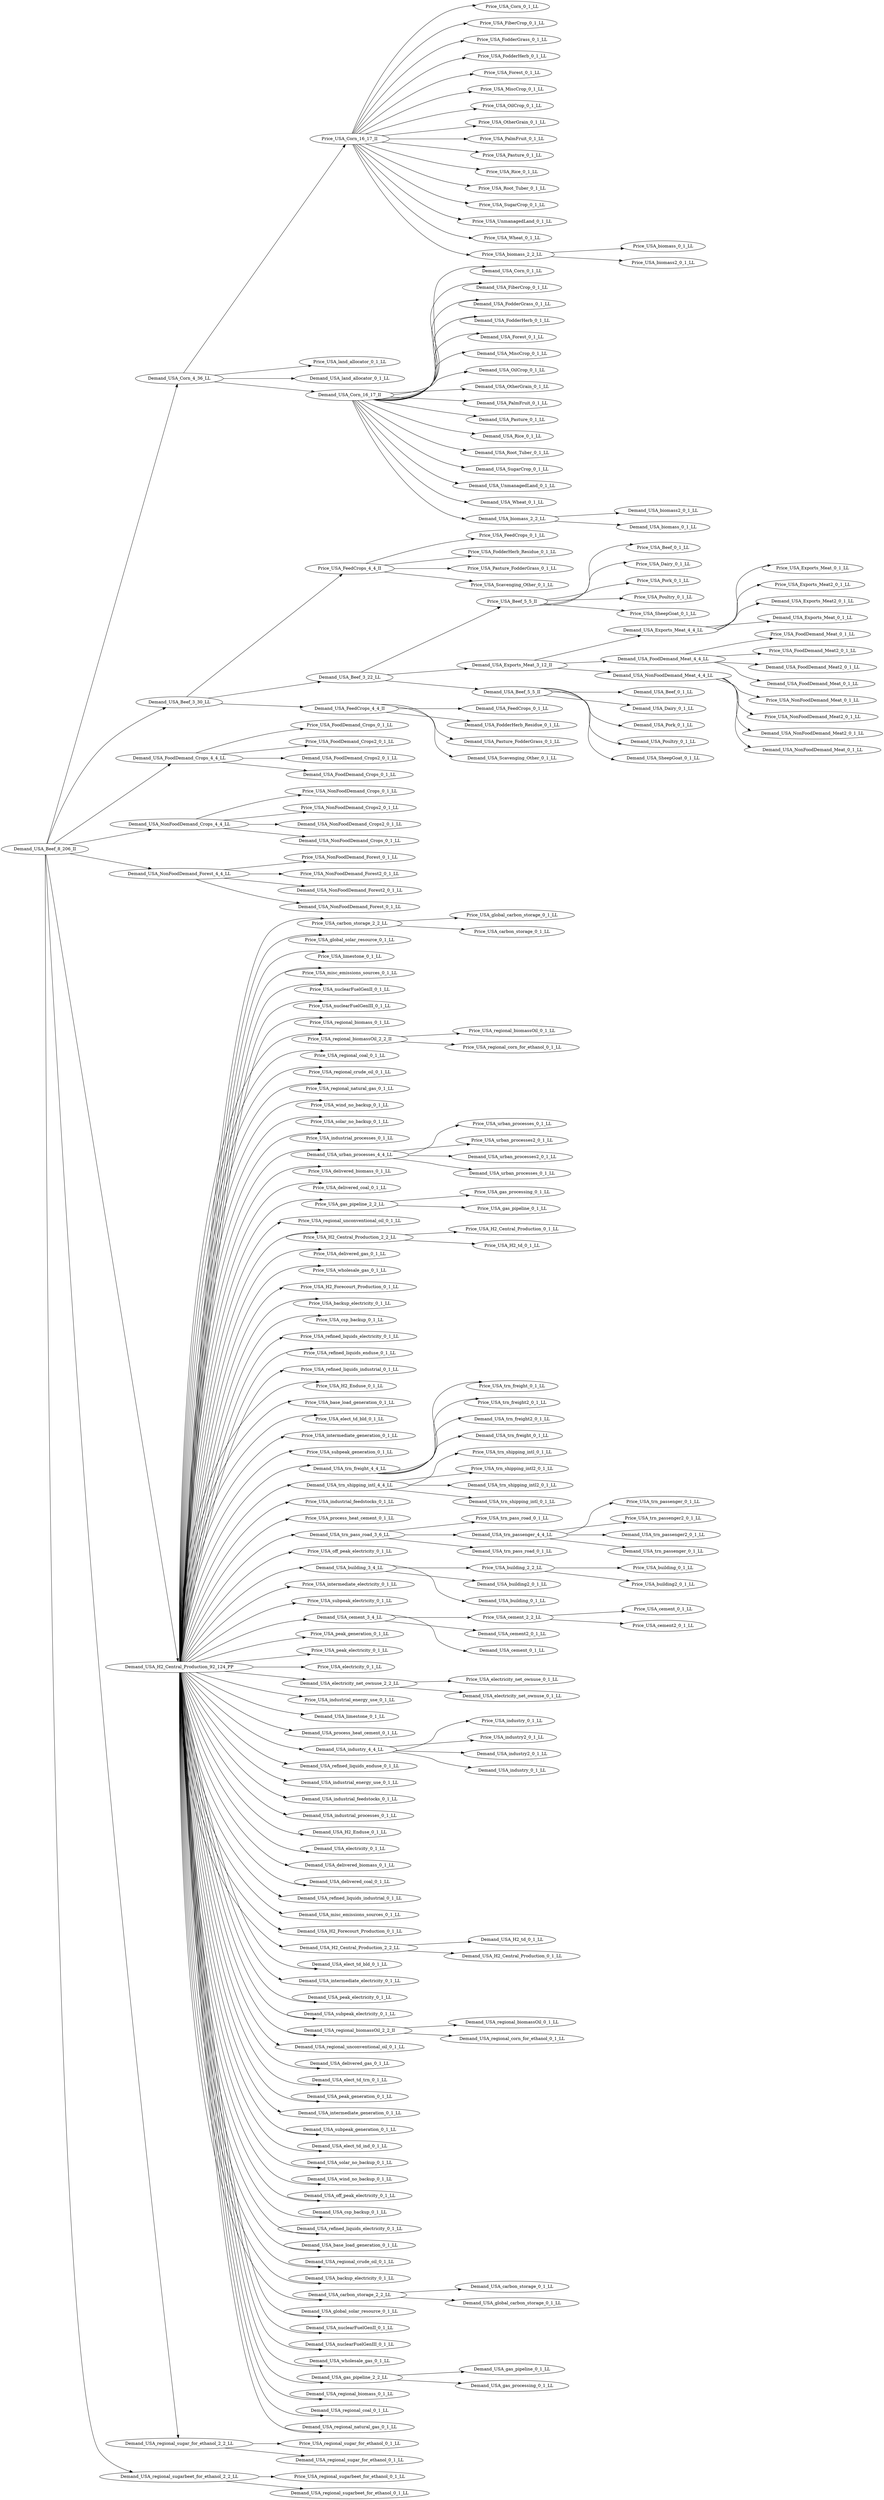 digraph ClanTree {
rankdir=LR
Demand_USA_Beef_8_206_II -> Demand_USA_Corn_4_36_LL;
Demand_USA_Corn_4_36_LL -> Price_USA_Corn_16_17_II;
Price_USA_Corn_16_17_II -> Price_USA_Corn_0_1_LL;
Price_USA_Corn_16_17_II -> Price_USA_FiberCrop_0_1_LL;
Price_USA_Corn_16_17_II -> Price_USA_FodderGrass_0_1_LL;
Price_USA_Corn_16_17_II -> Price_USA_FodderHerb_0_1_LL;
Price_USA_Corn_16_17_II -> Price_USA_Forest_0_1_LL;
Price_USA_Corn_16_17_II -> Price_USA_MiscCrop_0_1_LL;
Price_USA_Corn_16_17_II -> Price_USA_OilCrop_0_1_LL;
Price_USA_Corn_16_17_II -> Price_USA_OtherGrain_0_1_LL;
Price_USA_Corn_16_17_II -> Price_USA_PalmFruit_0_1_LL;
Price_USA_Corn_16_17_II -> Price_USA_Pasture_0_1_LL;
Price_USA_Corn_16_17_II -> Price_USA_Rice_0_1_LL;
Price_USA_Corn_16_17_II -> Price_USA_Root_Tuber_0_1_LL;
Price_USA_Corn_16_17_II -> Price_USA_SugarCrop_0_1_LL;
Price_USA_Corn_16_17_II -> Price_USA_UnmanagedLand_0_1_LL;
Price_USA_Corn_16_17_II -> Price_USA_Wheat_0_1_LL;
Price_USA_Corn_16_17_II -> Price_USA_biomass_2_2_LL;
Price_USA_biomass_2_2_LL -> Price_USA_biomass_0_1_LL;
Price_USA_biomass_2_2_LL -> Price_USA_biomass2_0_1_LL;
Demand_USA_Corn_4_36_LL -> Price_USA_land_allocator_0_1_LL;
Demand_USA_Corn_4_36_LL -> Demand_USA_land_allocator_0_1_LL;
Demand_USA_Corn_4_36_LL -> Demand_USA_Corn_16_17_II;
Demand_USA_Corn_16_17_II -> Demand_USA_Corn_0_1_LL;
Demand_USA_Corn_16_17_II -> Demand_USA_FiberCrop_0_1_LL;
Demand_USA_Corn_16_17_II -> Demand_USA_FodderGrass_0_1_LL;
Demand_USA_Corn_16_17_II -> Demand_USA_FodderHerb_0_1_LL;
Demand_USA_Corn_16_17_II -> Demand_USA_Forest_0_1_LL;
Demand_USA_Corn_16_17_II -> Demand_USA_MiscCrop_0_1_LL;
Demand_USA_Corn_16_17_II -> Demand_USA_OilCrop_0_1_LL;
Demand_USA_Corn_16_17_II -> Demand_USA_OtherGrain_0_1_LL;
Demand_USA_Corn_16_17_II -> Demand_USA_PalmFruit_0_1_LL;
Demand_USA_Corn_16_17_II -> Demand_USA_Pasture_0_1_LL;
Demand_USA_Corn_16_17_II -> Demand_USA_Rice_0_1_LL;
Demand_USA_Corn_16_17_II -> Demand_USA_Root_Tuber_0_1_LL;
Demand_USA_Corn_16_17_II -> Demand_USA_SugarCrop_0_1_LL;
Demand_USA_Corn_16_17_II -> Demand_USA_UnmanagedLand_0_1_LL;
Demand_USA_Corn_16_17_II -> Demand_USA_Wheat_0_1_LL;
Demand_USA_Corn_16_17_II -> Demand_USA_biomass_2_2_LL;
Demand_USA_biomass_2_2_LL -> Demand_USA_biomass2_0_1_LL;
Demand_USA_biomass_2_2_LL -> Demand_USA_biomass_0_1_LL;
Demand_USA_Beef_8_206_II -> Demand_USA_Beef_3_30_LL;
Demand_USA_Beef_3_30_LL -> Price_USA_FeedCrops_4_4_II;
Price_USA_FeedCrops_4_4_II -> Price_USA_FeedCrops_0_1_LL;
Price_USA_FeedCrops_4_4_II -> Price_USA_FodderHerb_Residue_0_1_LL;
Price_USA_FeedCrops_4_4_II -> Price_USA_Pasture_FodderGrass_0_1_LL;
Price_USA_FeedCrops_4_4_II -> Price_USA_Scavenging_Other_0_1_LL;
Demand_USA_Beef_3_30_LL -> Demand_USA_Beef_3_22_LL;
Demand_USA_Beef_3_22_LL -> Price_USA_Beef_5_5_II;
Price_USA_Beef_5_5_II -> Price_USA_Beef_0_1_LL;
Price_USA_Beef_5_5_II -> Price_USA_Dairy_0_1_LL;
Price_USA_Beef_5_5_II -> Price_USA_Pork_0_1_LL;
Price_USA_Beef_5_5_II -> Price_USA_Poultry_0_1_LL;
Price_USA_Beef_5_5_II -> Price_USA_SheepGoat_0_1_LL;
Demand_USA_Beef_3_22_LL -> Demand_USA_Exports_Meat_3_12_II;
Demand_USA_Exports_Meat_3_12_II -> Demand_USA_Exports_Meat_4_4_LL;
Demand_USA_Exports_Meat_4_4_LL -> Price_USA_Exports_Meat_0_1_LL;
Demand_USA_Exports_Meat_4_4_LL -> Price_USA_Exports_Meat2_0_1_LL;
Demand_USA_Exports_Meat_4_4_LL -> Demand_USA_Exports_Meat2_0_1_LL;
Demand_USA_Exports_Meat_4_4_LL -> Demand_USA_Exports_Meat_0_1_LL;
Demand_USA_Exports_Meat_3_12_II -> Demand_USA_FoodDemand_Meat_4_4_LL;
Demand_USA_FoodDemand_Meat_4_4_LL -> Price_USA_FoodDemand_Meat_0_1_LL;
Demand_USA_FoodDemand_Meat_4_4_LL -> Price_USA_FoodDemand_Meat2_0_1_LL;
Demand_USA_FoodDemand_Meat_4_4_LL -> Demand_USA_FoodDemand_Meat2_0_1_LL;
Demand_USA_FoodDemand_Meat_4_4_LL -> Demand_USA_FoodDemand_Meat_0_1_LL;
Demand_USA_Exports_Meat_3_12_II -> Demand_USA_NonFoodDemand_Meat_4_4_LL;
Demand_USA_NonFoodDemand_Meat_4_4_LL -> Price_USA_NonFoodDemand_Meat_0_1_LL;
Demand_USA_NonFoodDemand_Meat_4_4_LL -> Price_USA_NonFoodDemand_Meat2_0_1_LL;
Demand_USA_NonFoodDemand_Meat_4_4_LL -> Demand_USA_NonFoodDemand_Meat2_0_1_LL;
Demand_USA_NonFoodDemand_Meat_4_4_LL -> Demand_USA_NonFoodDemand_Meat_0_1_LL;
Demand_USA_Beef_3_22_LL -> Demand_USA_Beef_5_5_II;
Demand_USA_Beef_5_5_II -> Demand_USA_Beef_0_1_LL;
Demand_USA_Beef_5_5_II -> Demand_USA_Dairy_0_1_LL;
Demand_USA_Beef_5_5_II -> Demand_USA_Pork_0_1_LL;
Demand_USA_Beef_5_5_II -> Demand_USA_Poultry_0_1_LL;
Demand_USA_Beef_5_5_II -> Demand_USA_SheepGoat_0_1_LL;
Demand_USA_Beef_3_30_LL -> Demand_USA_FeedCrops_4_4_II;
Demand_USA_FeedCrops_4_4_II -> Demand_USA_FeedCrops_0_1_LL;
Demand_USA_FeedCrops_4_4_II -> Demand_USA_FodderHerb_Residue_0_1_LL;
Demand_USA_FeedCrops_4_4_II -> Demand_USA_Pasture_FodderGrass_0_1_LL;
Demand_USA_FeedCrops_4_4_II -> Demand_USA_Scavenging_Other_0_1_LL;
Demand_USA_Beef_8_206_II -> Demand_USA_FoodDemand_Crops_4_4_LL;
Demand_USA_FoodDemand_Crops_4_4_LL -> Price_USA_FoodDemand_Crops_0_1_LL;
Demand_USA_FoodDemand_Crops_4_4_LL -> Price_USA_FoodDemand_Crops2_0_1_LL;
Demand_USA_FoodDemand_Crops_4_4_LL -> Demand_USA_FoodDemand_Crops2_0_1_LL;
Demand_USA_FoodDemand_Crops_4_4_LL -> Demand_USA_FoodDemand_Crops_0_1_LL;
Demand_USA_Beef_8_206_II -> Demand_USA_NonFoodDemand_Crops_4_4_LL;
Demand_USA_NonFoodDemand_Crops_4_4_LL -> Price_USA_NonFoodDemand_Crops_0_1_LL;
Demand_USA_NonFoodDemand_Crops_4_4_LL -> Price_USA_NonFoodDemand_Crops2_0_1_LL;
Demand_USA_NonFoodDemand_Crops_4_4_LL -> Demand_USA_NonFoodDemand_Crops2_0_1_LL;
Demand_USA_NonFoodDemand_Crops_4_4_LL -> Demand_USA_NonFoodDemand_Crops_0_1_LL;
Demand_USA_Beef_8_206_II -> Demand_USA_NonFoodDemand_Forest_4_4_LL;
Demand_USA_NonFoodDemand_Forest_4_4_LL -> Price_USA_NonFoodDemand_Forest_0_1_LL;
Demand_USA_NonFoodDemand_Forest_4_4_LL -> Price_USA_NonFoodDemand_Forest2_0_1_LL;
Demand_USA_NonFoodDemand_Forest_4_4_LL -> Demand_USA_NonFoodDemand_Forest2_0_1_LL;
Demand_USA_NonFoodDemand_Forest_4_4_LL -> Demand_USA_NonFoodDemand_Forest_0_1_LL;
Demand_USA_Beef_8_206_II -> Demand_USA_H2_Central_Production_92_124_PP;
Demand_USA_H2_Central_Production_92_124_PP -> Price_USA_carbon_storage_2_2_LL;
Price_USA_carbon_storage_2_2_LL -> Price_USA_global_carbon_storage_0_1_LL;
Price_USA_carbon_storage_2_2_LL -> Price_USA_carbon_storage_0_1_LL;
Demand_USA_H2_Central_Production_92_124_PP -> Price_USA_global_solar_resource_0_1_LL;
Demand_USA_H2_Central_Production_92_124_PP -> Price_USA_limestone_0_1_LL;
Demand_USA_H2_Central_Production_92_124_PP -> Price_USA_misc_emissions_sources_0_1_LL;
Demand_USA_H2_Central_Production_92_124_PP -> Price_USA_nuclearFuelGenII_0_1_LL;
Demand_USA_H2_Central_Production_92_124_PP -> Price_USA_nuclearFuelGenIII_0_1_LL;
Demand_USA_H2_Central_Production_92_124_PP -> Price_USA_regional_biomass_0_1_LL;
Demand_USA_H2_Central_Production_92_124_PP -> Price_USA_regional_biomassOil_2_2_II;
Price_USA_regional_biomassOil_2_2_II -> Price_USA_regional_biomassOil_0_1_LL;
Price_USA_regional_biomassOil_2_2_II -> Price_USA_regional_corn_for_ethanol_0_1_LL;
Demand_USA_H2_Central_Production_92_124_PP -> Price_USA_regional_coal_0_1_LL;
Demand_USA_H2_Central_Production_92_124_PP -> Price_USA_regional_crude_oil_0_1_LL;
Demand_USA_H2_Central_Production_92_124_PP -> Price_USA_regional_natural_gas_0_1_LL;
Demand_USA_H2_Central_Production_92_124_PP -> Price_USA_wind_no_backup_0_1_LL;
Demand_USA_H2_Central_Production_92_124_PP -> Price_USA_solar_no_backup_0_1_LL;
Demand_USA_H2_Central_Production_92_124_PP -> Price_USA_industrial_processes_0_1_LL;
Demand_USA_H2_Central_Production_92_124_PP -> Demand_USA_urban_processes_4_4_LL;
Demand_USA_urban_processes_4_4_LL -> Price_USA_urban_processes_0_1_LL;
Demand_USA_urban_processes_4_4_LL -> Price_USA_urban_processes2_0_1_LL;
Demand_USA_urban_processes_4_4_LL -> Demand_USA_urban_processes2_0_1_LL;
Demand_USA_urban_processes_4_4_LL -> Demand_USA_urban_processes_0_1_LL;
Demand_USA_H2_Central_Production_92_124_PP -> Price_USA_delivered_biomass_0_1_LL;
Demand_USA_H2_Central_Production_92_124_PP -> Price_USA_delivered_coal_0_1_LL;
Demand_USA_H2_Central_Production_92_124_PP -> Price_USA_gas_pipeline_2_2_LL;
Price_USA_gas_pipeline_2_2_LL -> Price_USA_gas_processing_0_1_LL;
Price_USA_gas_pipeline_2_2_LL -> Price_USA_gas_pipeline_0_1_LL;
Demand_USA_H2_Central_Production_92_124_PP -> Price_USA_regional_unconventional_oil_0_1_LL;
Demand_USA_H2_Central_Production_92_124_PP -> Price_USA_H2_Central_Production_2_2_LL;
Price_USA_H2_Central_Production_2_2_LL -> Price_USA_H2_Central_Production_0_1_LL;
Price_USA_H2_Central_Production_2_2_LL -> Price_USA_H2_td_0_1_LL;
Demand_USA_H2_Central_Production_92_124_PP -> Price_USA_delivered_gas_0_1_LL;
Demand_USA_H2_Central_Production_92_124_PP -> Price_USA_wholesale_gas_0_1_LL;
Demand_USA_H2_Central_Production_92_124_PP -> Price_USA_H2_Forecourt_Production_0_1_LL;
Demand_USA_H2_Central_Production_92_124_PP -> Price_USA_backup_electricity_0_1_LL;
Demand_USA_H2_Central_Production_92_124_PP -> Price_USA_csp_backup_0_1_LL;
Demand_USA_H2_Central_Production_92_124_PP -> Price_USA_refined_liquids_electricity_0_1_LL;
Demand_USA_H2_Central_Production_92_124_PP -> Price_USA_refined_liquids_enduse_0_1_LL;
Demand_USA_H2_Central_Production_92_124_PP -> Price_USA_refined_liquids_industrial_0_1_LL;
Demand_USA_H2_Central_Production_92_124_PP -> Price_USA_H2_Enduse_0_1_LL;
Demand_USA_H2_Central_Production_92_124_PP -> Price_USA_base_load_generation_0_1_LL;
Demand_USA_H2_Central_Production_92_124_PP -> Price_USA_elect_td_bld_0_1_LL;
Demand_USA_H2_Central_Production_92_124_PP -> Price_USA_intermediate_generation_0_1_LL;
Demand_USA_H2_Central_Production_92_124_PP -> Price_USA_subpeak_generation_0_1_LL;
Demand_USA_H2_Central_Production_92_124_PP -> Demand_USA_trn_freight_4_4_LL;
Demand_USA_trn_freight_4_4_LL -> Price_USA_trn_freight_0_1_LL;
Demand_USA_trn_freight_4_4_LL -> Price_USA_trn_freight2_0_1_LL;
Demand_USA_trn_freight_4_4_LL -> Demand_USA_trn_freight2_0_1_LL;
Demand_USA_trn_freight_4_4_LL -> Demand_USA_trn_freight_0_1_LL;
Demand_USA_H2_Central_Production_92_124_PP -> Demand_USA_trn_shipping_intl_4_4_LL;
Demand_USA_trn_shipping_intl_4_4_LL -> Price_USA_trn_shipping_intl_0_1_LL;
Demand_USA_trn_shipping_intl_4_4_LL -> Price_USA_trn_shipping_intl2_0_1_LL;
Demand_USA_trn_shipping_intl_4_4_LL -> Demand_USA_trn_shipping_intl2_0_1_LL;
Demand_USA_trn_shipping_intl_4_4_LL -> Demand_USA_trn_shipping_intl_0_1_LL;
Demand_USA_H2_Central_Production_92_124_PP -> Price_USA_industrial_feedstocks_0_1_LL;
Demand_USA_H2_Central_Production_92_124_PP -> Price_USA_process_heat_cement_0_1_LL;
Demand_USA_H2_Central_Production_92_124_PP -> Demand_USA_trn_pass_road_3_6_LL;
Demand_USA_trn_pass_road_3_6_LL -> Price_USA_trn_pass_road_0_1_LL;
Demand_USA_trn_pass_road_3_6_LL -> Demand_USA_trn_passenger_4_4_LL;
Demand_USA_trn_passenger_4_4_LL -> Price_USA_trn_passenger_0_1_LL;
Demand_USA_trn_passenger_4_4_LL -> Price_USA_trn_passenger2_0_1_LL;
Demand_USA_trn_passenger_4_4_LL -> Demand_USA_trn_passenger2_0_1_LL;
Demand_USA_trn_passenger_4_4_LL -> Demand_USA_trn_passenger_0_1_LL;
Demand_USA_trn_pass_road_3_6_LL -> Demand_USA_trn_pass_road_0_1_LL;
Demand_USA_H2_Central_Production_92_124_PP -> Price_USA_off_peak_electricity_0_1_LL;
Demand_USA_H2_Central_Production_92_124_PP -> Demand_USA_building_3_4_LL;
Demand_USA_building_3_4_LL -> Price_USA_building_2_2_LL;
Price_USA_building_2_2_LL -> Price_USA_building_0_1_LL;
Price_USA_building_2_2_LL -> Price_USA_building2_0_1_LL;
Demand_USA_building_3_4_LL -> Demand_USA_building2_0_1_LL;
Demand_USA_building_3_4_LL -> Demand_USA_building_0_1_LL;
Demand_USA_H2_Central_Production_92_124_PP -> Price_USA_intermediate_electricity_0_1_LL;
Demand_USA_H2_Central_Production_92_124_PP -> Price_USA_subpeak_electricity_0_1_LL;
Demand_USA_H2_Central_Production_92_124_PP -> Demand_USA_cement_3_4_LL;
Demand_USA_cement_3_4_LL -> Price_USA_cement_2_2_LL;
Price_USA_cement_2_2_LL -> Price_USA_cement_0_1_LL;
Price_USA_cement_2_2_LL -> Price_USA_cement2_0_1_LL;
Demand_USA_cement_3_4_LL -> Demand_USA_cement2_0_1_LL;
Demand_USA_cement_3_4_LL -> Demand_USA_cement_0_1_LL;
Demand_USA_H2_Central_Production_92_124_PP -> Price_USA_peak_generation_0_1_LL;
Demand_USA_H2_Central_Production_92_124_PP -> Price_USA_peak_electricity_0_1_LL;
Demand_USA_H2_Central_Production_92_124_PP -> Price_USA_electricity_0_1_LL;
Demand_USA_H2_Central_Production_92_124_PP -> Demand_USA_electricity_net_ownuse_2_2_LL;
Demand_USA_electricity_net_ownuse_2_2_LL -> Price_USA_electricity_net_ownuse_0_1_LL;
Demand_USA_electricity_net_ownuse_2_2_LL -> Demand_USA_electricity_net_ownuse_0_1_LL;
Demand_USA_H2_Central_Production_92_124_PP -> Price_USA_industrial_energy_use_0_1_LL;
Demand_USA_H2_Central_Production_92_124_PP -> Demand_USA_limestone_0_1_LL;
Demand_USA_H2_Central_Production_92_124_PP -> Demand_USA_process_heat_cement_0_1_LL;
Demand_USA_H2_Central_Production_92_124_PP -> Demand_USA_industry_4_4_LL;
Demand_USA_industry_4_4_LL -> Price_USA_industry_0_1_LL;
Demand_USA_industry_4_4_LL -> Price_USA_industry2_0_1_LL;
Demand_USA_industry_4_4_LL -> Demand_USA_industry2_0_1_LL;
Demand_USA_industry_4_4_LL -> Demand_USA_industry_0_1_LL;
Demand_USA_H2_Central_Production_92_124_PP -> Demand_USA_refined_liquids_enduse_0_1_LL;
Demand_USA_H2_Central_Production_92_124_PP -> Demand_USA_industrial_energy_use_0_1_LL;
Demand_USA_H2_Central_Production_92_124_PP -> Demand_USA_industrial_feedstocks_0_1_LL;
Demand_USA_H2_Central_Production_92_124_PP -> Demand_USA_industrial_processes_0_1_LL;
Demand_USA_H2_Central_Production_92_124_PP -> Demand_USA_H2_Enduse_0_1_LL;
Demand_USA_H2_Central_Production_92_124_PP -> Demand_USA_electricity_0_1_LL;
Demand_USA_H2_Central_Production_92_124_PP -> Demand_USA_delivered_biomass_0_1_LL;
Demand_USA_H2_Central_Production_92_124_PP -> Demand_USA_delivered_coal_0_1_LL;
Demand_USA_H2_Central_Production_92_124_PP -> Demand_USA_refined_liquids_industrial_0_1_LL;
Demand_USA_H2_Central_Production_92_124_PP -> Demand_USA_misc_emissions_sources_0_1_LL;
Demand_USA_H2_Central_Production_92_124_PP -> Demand_USA_H2_Forecourt_Production_0_1_LL;
Demand_USA_H2_Central_Production_92_124_PP -> Demand_USA_H2_Central_Production_2_2_LL;
Demand_USA_H2_Central_Production_2_2_LL -> Demand_USA_H2_td_0_1_LL;
Demand_USA_H2_Central_Production_2_2_LL -> Demand_USA_H2_Central_Production_0_1_LL;
Demand_USA_H2_Central_Production_92_124_PP -> Demand_USA_elect_td_bld_0_1_LL;
Demand_USA_H2_Central_Production_92_124_PP -> Demand_USA_intermediate_electricity_0_1_LL;
Demand_USA_H2_Central_Production_92_124_PP -> Demand_USA_peak_electricity_0_1_LL;
Demand_USA_H2_Central_Production_92_124_PP -> Demand_USA_subpeak_electricity_0_1_LL;
Demand_USA_H2_Central_Production_92_124_PP -> Demand_USA_regional_biomassOil_2_2_II;
Demand_USA_regional_biomassOil_2_2_II -> Demand_USA_regional_biomassOil_0_1_LL;
Demand_USA_regional_biomassOil_2_2_II -> Demand_USA_regional_corn_for_ethanol_0_1_LL;
Demand_USA_H2_Central_Production_92_124_PP -> Demand_USA_regional_unconventional_oil_0_1_LL;
Demand_USA_H2_Central_Production_92_124_PP -> Demand_USA_delivered_gas_0_1_LL;
Demand_USA_H2_Central_Production_92_124_PP -> Demand_USA_elect_td_trn_0_1_LL;
Demand_USA_H2_Central_Production_92_124_PP -> Demand_USA_peak_generation_0_1_LL;
Demand_USA_H2_Central_Production_92_124_PP -> Demand_USA_intermediate_generation_0_1_LL;
Demand_USA_H2_Central_Production_92_124_PP -> Demand_USA_subpeak_generation_0_1_LL;
Demand_USA_H2_Central_Production_92_124_PP -> Demand_USA_elect_td_ind_0_1_LL;
Demand_USA_H2_Central_Production_92_124_PP -> Demand_USA_solar_no_backup_0_1_LL;
Demand_USA_H2_Central_Production_92_124_PP -> Demand_USA_wind_no_backup_0_1_LL;
Demand_USA_H2_Central_Production_92_124_PP -> Demand_USA_off_peak_electricity_0_1_LL;
Demand_USA_H2_Central_Production_92_124_PP -> Demand_USA_csp_backup_0_1_LL;
Demand_USA_H2_Central_Production_92_124_PP -> Demand_USA_refined_liquids_electricity_0_1_LL;
Demand_USA_H2_Central_Production_92_124_PP -> Demand_USA_base_load_generation_0_1_LL;
Demand_USA_H2_Central_Production_92_124_PP -> Demand_USA_regional_crude_oil_0_1_LL;
Demand_USA_H2_Central_Production_92_124_PP -> Demand_USA_backup_electricity_0_1_LL;
Demand_USA_H2_Central_Production_92_124_PP -> Demand_USA_carbon_storage_2_2_LL;
Demand_USA_carbon_storage_2_2_LL -> Demand_USA_carbon_storage_0_1_LL;
Demand_USA_carbon_storage_2_2_LL -> Demand_USA_global_carbon_storage_0_1_LL;
Demand_USA_H2_Central_Production_92_124_PP -> Demand_USA_global_solar_resource_0_1_LL;
Demand_USA_H2_Central_Production_92_124_PP -> Demand_USA_nuclearFuelGenII_0_1_LL;
Demand_USA_H2_Central_Production_92_124_PP -> Demand_USA_nuclearFuelGenIII_0_1_LL;
Demand_USA_H2_Central_Production_92_124_PP -> Demand_USA_wholesale_gas_0_1_LL;
Demand_USA_H2_Central_Production_92_124_PP -> Demand_USA_gas_pipeline_2_2_LL;
Demand_USA_gas_pipeline_2_2_LL -> Demand_USA_gas_pipeline_0_1_LL;
Demand_USA_gas_pipeline_2_2_LL -> Demand_USA_gas_processing_0_1_LL;
Demand_USA_H2_Central_Production_92_124_PP -> Demand_USA_regional_biomass_0_1_LL;
Demand_USA_H2_Central_Production_92_124_PP -> Demand_USA_regional_coal_0_1_LL;
Demand_USA_H2_Central_Production_92_124_PP -> Demand_USA_regional_natural_gas_0_1_LL;
Demand_USA_Beef_8_206_II -> Demand_USA_regional_sugar_for_ethanol_2_2_LL;
Demand_USA_regional_sugar_for_ethanol_2_2_LL -> Price_USA_regional_sugar_for_ethanol_0_1_LL;
Demand_USA_regional_sugar_for_ethanol_2_2_LL -> Demand_USA_regional_sugar_for_ethanol_0_1_LL;
Demand_USA_Beef_8_206_II -> Demand_USA_regional_sugarbeet_for_ethanol_2_2_LL;
Demand_USA_regional_sugarbeet_for_ethanol_2_2_LL -> Price_USA_regional_sugarbeet_for_ethanol_0_1_LL;
Demand_USA_regional_sugarbeet_for_ethanol_2_2_LL -> Demand_USA_regional_sugarbeet_for_ethanol_0_1_LL;
}
